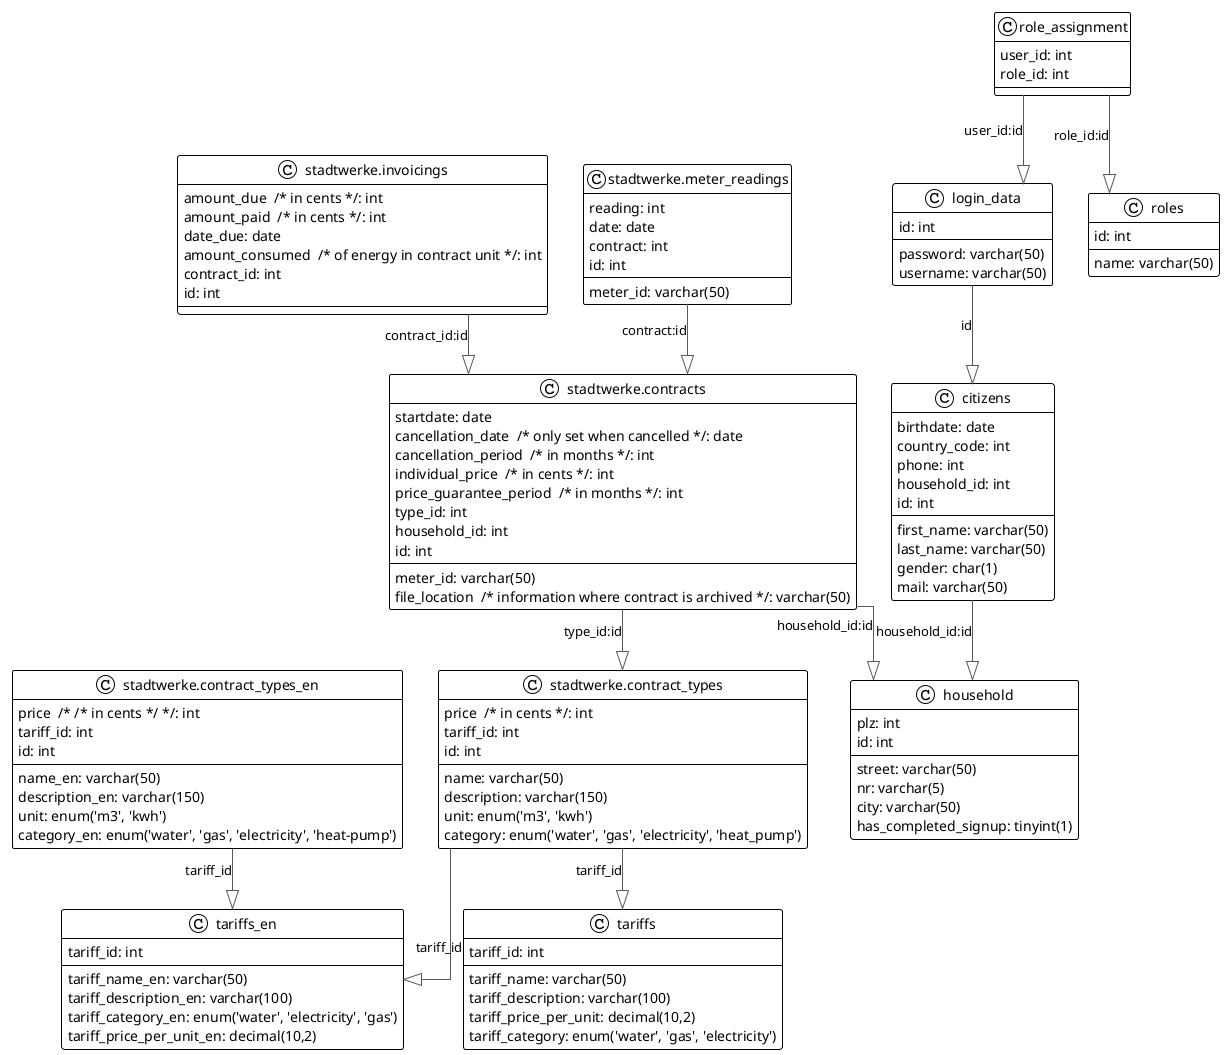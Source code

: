 @startuml

!theme plain
top to bottom direction
skinparam linetype ortho

class citizens {
   first_name: varchar(50)
   last_name: varchar(50)
   birthdate: date
   gender: char(1)
   mail: varchar(50)
   country_code: int
   phone: int
   household_id: int
   id: int
}
class household {
   street: varchar(50)
   nr: varchar(5)
   plz: int
   city: varchar(50)
   has_completed_signup: tinyint(1)
   id: int
}
class login_data {
   password: varchar(50)
   username: varchar(50)
   id: int
}
class role_assignment {
   user_id: int
   role_id: int
}
class roles {
   name: varchar(50)
   id: int
}
class node2 as "stadtwerke.contract_types" {
   name: varchar(50)
   description: varchar(150)
   price  /* in cents */: int
   unit: enum('m3', 'kwh')
   category: enum('water', 'gas', 'electricity', 'heat_pump')
   tariff_id: int
   id: int
}
class node11 as "stadtwerke.contract_types_en" {
   name_en: varchar(50)
   description_en: varchar(150)
   price  /* /* in cents */ */: int
   unit: enum('m3', 'kwh')
   category_en: enum('water', 'gas', 'electricity', 'heat-pump')
   tariff_id: int
   id: int
}
class node1 as "stadtwerke.contracts" {
   startdate: date
   cancellation_date  /* only set when cancelled */: date
   cancellation_period  /* in months */: int
   individual_price  /* in cents */: int
   price_guarantee_period  /* in months */: int
   meter_id: varchar(50)
   file_location  /* information where contract is archived */: varchar(50)
   type_id: int
   household_id: int
   id: int
}
class node7 as "stadtwerke.invoicings" {
   amount_due  /* in cents */: int
   amount_paid  /* in cents */: int
   date_due: date
   amount_consumed  /* of energy in contract unit */: int
   contract_id: int
   id: int
}
class node3 as "stadtwerke.meter_readings" {
   meter_id: varchar(50)
   reading: int
   date: date
   contract: int
   id: int
}
class tariffs {
   tariff_name: varchar(50)
   tariff_description: varchar(100)
   tariff_price_per_unit: decimal(10,2)
   tariff_category: enum('water', 'gas', 'electricity')
   tariff_id: int
}
class tariffs_en {
   tariff_name_en: varchar(50)
   tariff_description_en: varchar(100)
   tariff_category_en: enum('water', 'electricity', 'gas')
   tariff_price_per_unit_en: decimal(10,2)
   tariff_id: int
}

citizens         -[#595959,plain]-^  household       : "household_id:id"
login_data       -[#595959,plain]-^  citizens        : "id"
role_assignment  -[#595959,plain]-^  login_data      : "user_id:id"
role_assignment  -[#595959,plain]-^  roles           : "role_id:id"
node2            -[#595959,plain]-^  tariffs         : "tariff_id"
node2            -[#595959,plain]-^  tariffs_en      : "tariff_id"
node11           -[#595959,plain]-^  tariffs_en      : "tariff_id"
node1            -[#595959,plain]-^  household       : "household_id:id"
node1            -[#595959,plain]-^  node2           : "type_id:id"
node7            -[#595959,plain]-^  node1           : "contract_id:id"
node3            -[#595959,plain]-^  node1           : "contract:id"
@enduml
